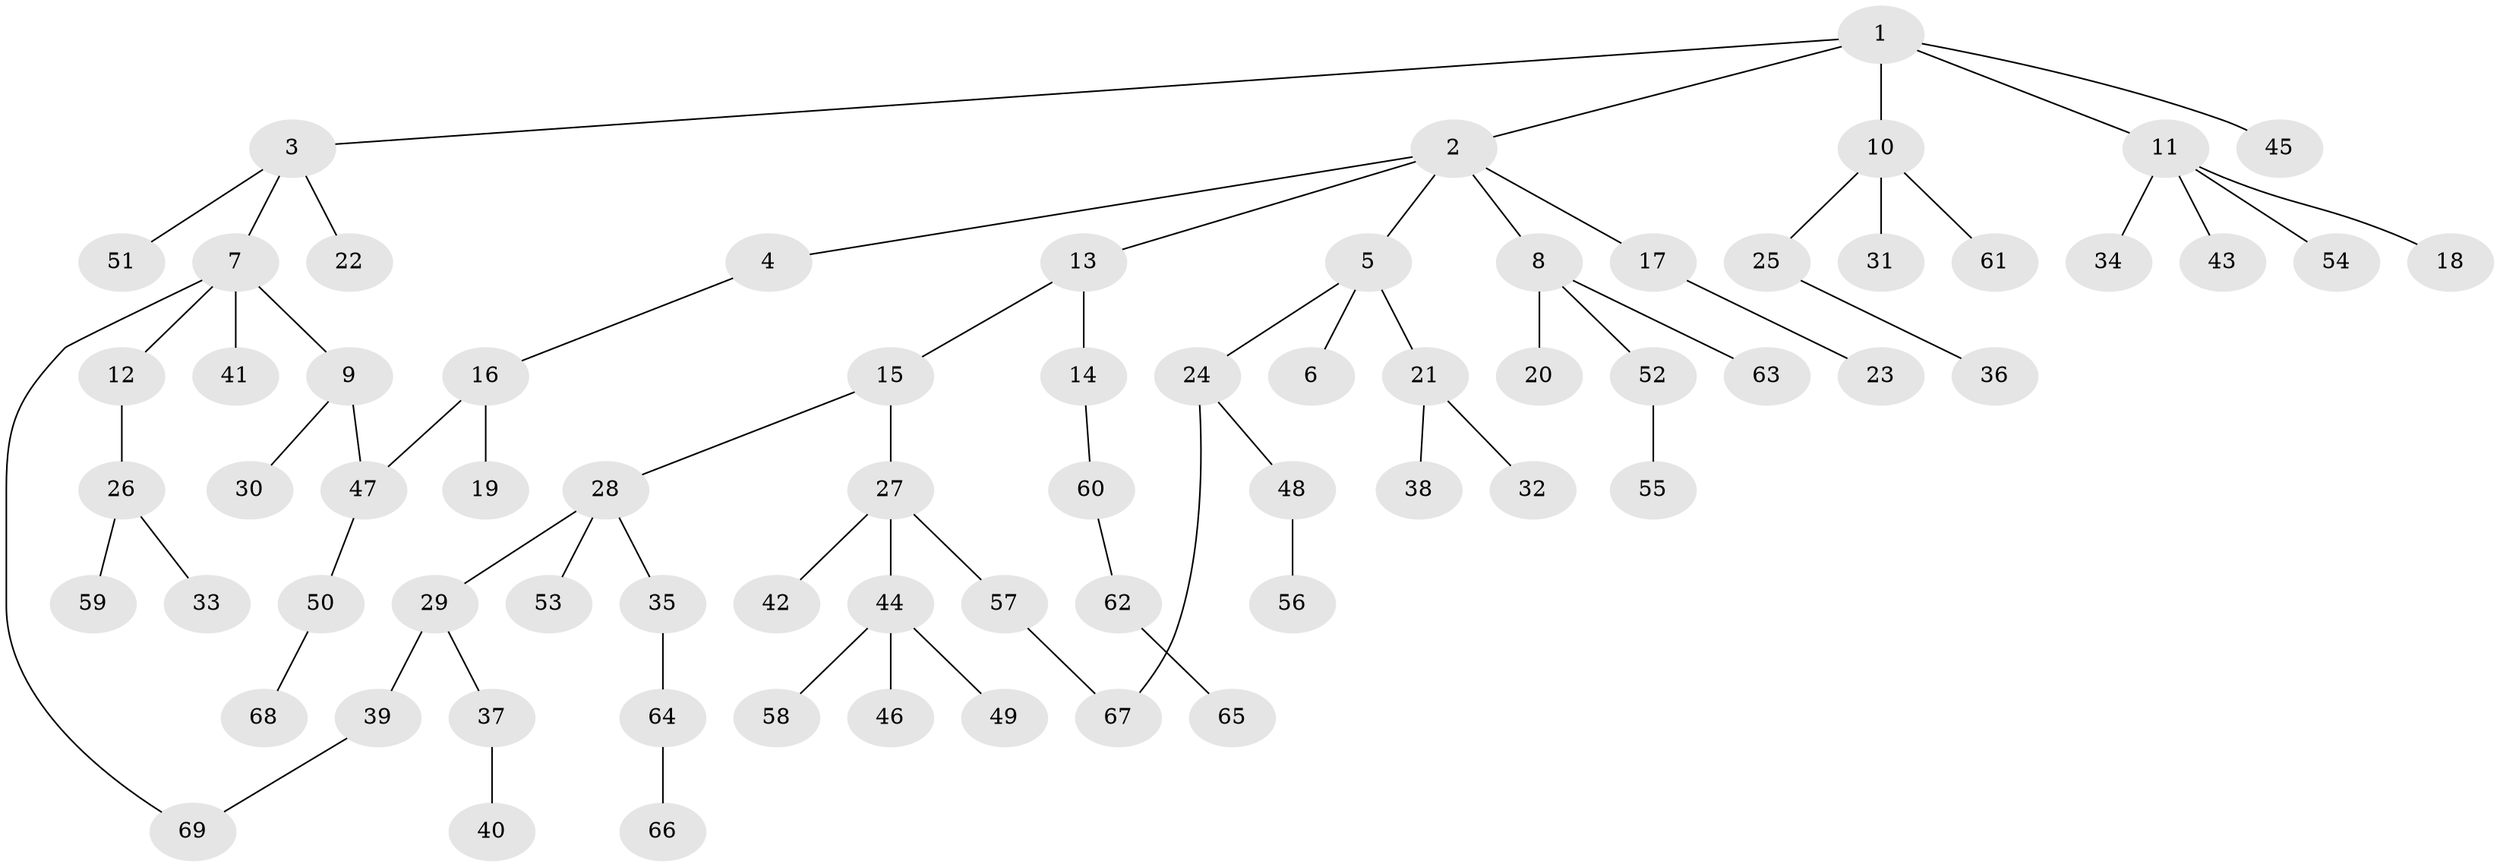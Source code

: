 // original degree distribution, {6: 0.02654867256637168, 7: 0.008849557522123894, 5: 0.05309734513274336, 3: 0.13274336283185842, 4: 0.05309734513274336, 1: 0.5132743362831859, 2: 0.21238938053097345}
// Generated by graph-tools (version 1.1) at 2025/49/03/04/25 22:49:10]
// undirected, 69 vertices, 71 edges
graph export_dot {
  node [color=gray90,style=filled];
  1;
  2;
  3;
  4;
  5;
  6;
  7;
  8;
  9;
  10;
  11;
  12;
  13;
  14;
  15;
  16;
  17;
  18;
  19;
  20;
  21;
  22;
  23;
  24;
  25;
  26;
  27;
  28;
  29;
  30;
  31;
  32;
  33;
  34;
  35;
  36;
  37;
  38;
  39;
  40;
  41;
  42;
  43;
  44;
  45;
  46;
  47;
  48;
  49;
  50;
  51;
  52;
  53;
  54;
  55;
  56;
  57;
  58;
  59;
  60;
  61;
  62;
  63;
  64;
  65;
  66;
  67;
  68;
  69;
  1 -- 2 [weight=1.0];
  1 -- 3 [weight=1.0];
  1 -- 10 [weight=1.0];
  1 -- 11 [weight=1.0];
  1 -- 45 [weight=1.0];
  2 -- 4 [weight=1.0];
  2 -- 5 [weight=1.0];
  2 -- 8 [weight=1.0];
  2 -- 13 [weight=1.0];
  2 -- 17 [weight=1.0];
  3 -- 7 [weight=1.0];
  3 -- 22 [weight=1.0];
  3 -- 51 [weight=1.0];
  4 -- 16 [weight=1.0];
  5 -- 6 [weight=1.0];
  5 -- 21 [weight=1.0];
  5 -- 24 [weight=1.0];
  7 -- 9 [weight=1.0];
  7 -- 12 [weight=1.0];
  7 -- 41 [weight=1.0];
  7 -- 69 [weight=1.0];
  8 -- 20 [weight=1.0];
  8 -- 52 [weight=1.0];
  8 -- 63 [weight=1.0];
  9 -- 30 [weight=1.0];
  9 -- 47 [weight=1.0];
  10 -- 25 [weight=1.0];
  10 -- 31 [weight=1.0];
  10 -- 61 [weight=1.0];
  11 -- 18 [weight=1.0];
  11 -- 34 [weight=1.0];
  11 -- 43 [weight=1.0];
  11 -- 54 [weight=1.0];
  12 -- 26 [weight=1.0];
  13 -- 14 [weight=1.0];
  13 -- 15 [weight=1.0];
  14 -- 60 [weight=1.0];
  15 -- 27 [weight=1.0];
  15 -- 28 [weight=1.0];
  16 -- 19 [weight=2.0];
  16 -- 47 [weight=1.0];
  17 -- 23 [weight=1.0];
  21 -- 32 [weight=1.0];
  21 -- 38 [weight=1.0];
  24 -- 48 [weight=1.0];
  24 -- 67 [weight=1.0];
  25 -- 36 [weight=1.0];
  26 -- 33 [weight=1.0];
  26 -- 59 [weight=1.0];
  27 -- 42 [weight=1.0];
  27 -- 44 [weight=1.0];
  27 -- 57 [weight=1.0];
  28 -- 29 [weight=1.0];
  28 -- 35 [weight=1.0];
  28 -- 53 [weight=1.0];
  29 -- 37 [weight=1.0];
  29 -- 39 [weight=1.0];
  35 -- 64 [weight=1.0];
  37 -- 40 [weight=1.0];
  39 -- 69 [weight=1.0];
  44 -- 46 [weight=1.0];
  44 -- 49 [weight=1.0];
  44 -- 58 [weight=1.0];
  47 -- 50 [weight=1.0];
  48 -- 56 [weight=1.0];
  50 -- 68 [weight=1.0];
  52 -- 55 [weight=1.0];
  57 -- 67 [weight=1.0];
  60 -- 62 [weight=1.0];
  62 -- 65 [weight=1.0];
  64 -- 66 [weight=1.0];
}
